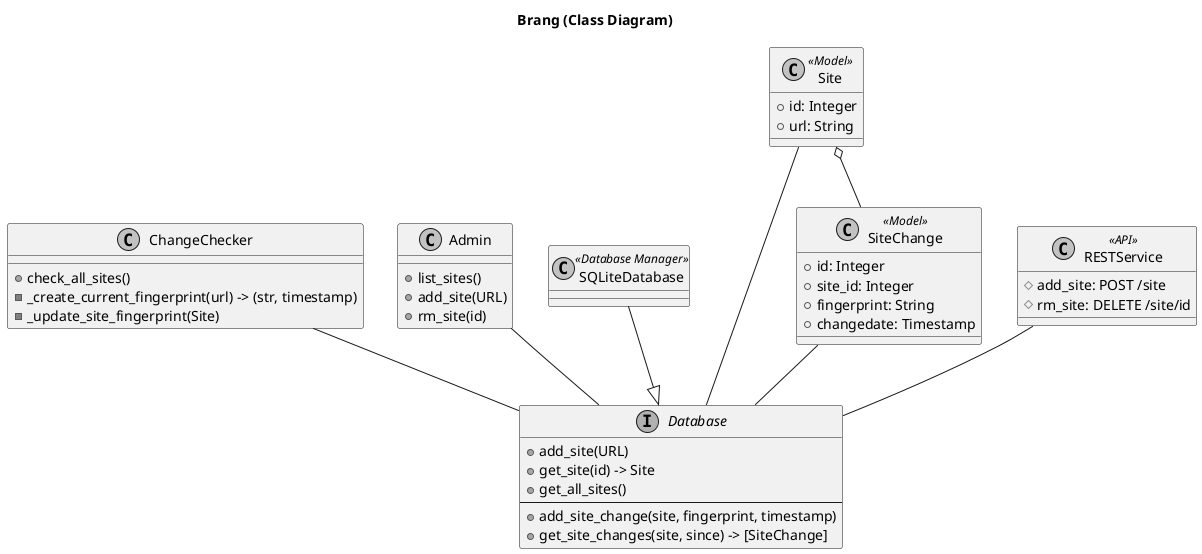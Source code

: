 @startuml
skinparam monochrome true

title Brang (Class Diagram)
class ChangeChecker {
    + check_all_sites()
    - _create_current_fingerprint(url) -> (str, timestamp)
    - _update_site_fingerprint(Site)
}

ChangeChecker -- Database

class Admin {
 + list_sites()
 + add_site(URL)
 + rm_site(id)
}

Admin -- Database


interface Database {
    + add_site(URL)
    + get_site(id) -> Site
    + get_all_sites()
    --
    + add_site_change(site, fingerprint, timestamp)
    + get_site_changes(site, since) -> [SiteChange]
}

class SQLiteDatabase <<Database Manager>> {
}

SQLiteDatabase --|> Database

class Site <<Model>>{
    + id: Integer
    + url: String
}

Site -- Database
SiteChange -- Database

class SiteChange <<Model>>{
    + id: Integer
    + site_id: Integer
    + fingerprint: String
    + changedate: Timestamp
}

Site o-- SiteChange
class RESTService <<API>> {
    #add_site: POST /site
    #rm_site: DELETE /site/id
}

RESTService -- Database
@enduml